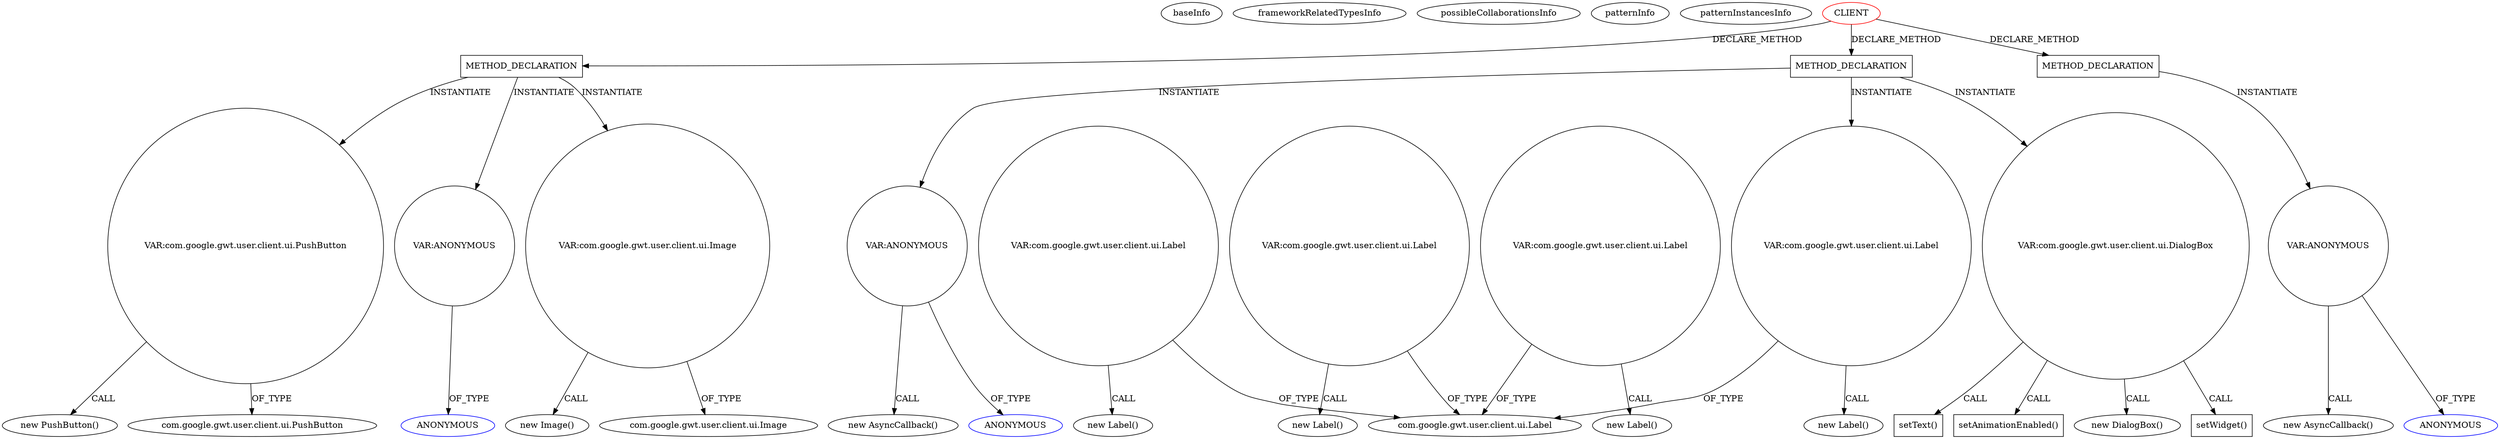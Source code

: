 digraph {
baseInfo[graphId=1338,category="pattern",isAnonymous=false,possibleRelation=false]
frameworkRelatedTypesInfo[]
possibleCollaborationsInfo[]
patternInfo[frequency=2.0,patternRootClient=0]
patternInstancesInfo[0="bobvash-Resolution-Tracker~/bobvash-Resolution-Tracker/Resolution-Tracker-master/ResolutionTracker/src/com/bobvash/resolutiontracker/client/ResolutionDayWidget.java~ResolutionDayWidget~867",1="woox-serverapp~/woox-serverapp/serverapp-master/src/wooxes/net/client/Serverapp.java~Serverapp~4647"]
200[label="new PushButton()",vertexType="CONSTRUCTOR_CALL",isFrameworkType=false]
201[label="VAR:com.google.gwt.user.client.ui.PushButton",vertexType="VARIABLE_EXPRESION",isFrameworkType=false,shape=circle]
188[label="METHOD_DECLARATION",vertexType="CLIENT_METHOD_DECLARATION",isFrameworkType=false,shape=box]
0[label="CLIENT",vertexType="ROOT_CLIENT_CLASS_DECLARATION",isFrameworkType=false,color=red]
204[label="VAR:ANONYMOUS",vertexType="VARIABLE_EXPRESION",isFrameworkType=false,shape=circle]
205[label="ANONYMOUS",vertexType="REFERENCE_ANONYMOUS_DECLARATION",isFrameworkType=false,color=blue]
174[label="com.google.gwt.user.client.ui.PushButton",vertexType="FRAMEWORK_CLASS_TYPE",isFrameworkType=false]
68[label="METHOD_DECLARATION",vertexType="CLIENT_METHOD_DECLARATION",isFrameworkType=false,shape=box]
87[label="VAR:com.google.gwt.user.client.ui.Label",vertexType="VARIABLE_EXPRESION",isFrameworkType=false,shape=circle]
8[label="com.google.gwt.user.client.ui.Label",vertexType="FRAMEWORK_CLASS_TYPE",isFrameworkType=false]
23[label="VAR:com.google.gwt.user.client.ui.Label",vertexType="VARIABLE_EXPRESION",isFrameworkType=false,shape=circle]
7[label="VAR:com.google.gwt.user.client.ui.Label",vertexType="VARIABLE_EXPRESION",isFrameworkType=false,shape=circle]
184[label="VAR:com.google.gwt.user.client.ui.Label",vertexType="VARIABLE_EXPRESION",isFrameworkType=false,shape=circle]
84[label="VAR:com.google.gwt.user.client.ui.DialogBox",vertexType="VARIABLE_EXPRESION",isFrameworkType=false,shape=circle]
92[label="setWidget()",vertexType="INSIDE_CALL",isFrameworkType=false,shape=box]
80[label="VAR:ANONYMOUS",vertexType="VARIABLE_EXPRESION",isFrameworkType=false,shape=circle]
81[label="ANONYMOUS",vertexType="REFERENCE_ANONYMOUS_DECLARATION",isFrameworkType=false,color=blue]
6[label="new Label()",vertexType="CONSTRUCTOR_CALL",isFrameworkType=false]
86[label="new Label()",vertexType="CONSTRUCTOR_CALL",isFrameworkType=false]
183[label="new Label()",vertexType="CONSTRUCTOR_CALL",isFrameworkType=false]
22[label="new Label()",vertexType="CONSTRUCTOR_CALL",isFrameworkType=false]
90[label="setText()",vertexType="INSIDE_CALL",isFrameworkType=false,shape=box]
94[label="setAnimationEnabled()",vertexType="INSIDE_CALL",isFrameworkType=false,shape=box]
79[label="new AsyncCallback()",vertexType="CONSTRUCTOR_CALL",isFrameworkType=false]
99[label="METHOD_DECLARATION",vertexType="CLIENT_METHOD_DECLARATION",isFrameworkType=false,shape=box]
101[label="VAR:ANONYMOUS",vertexType="VARIABLE_EXPRESION",isFrameworkType=false,shape=circle]
102[label="ANONYMOUS",vertexType="REFERENCE_ANONYMOUS_DECLARATION",isFrameworkType=false,color=blue]
100[label="new AsyncCallback()",vertexType="CONSTRUCTOR_CALL",isFrameworkType=false]
83[label="new DialogBox()",vertexType="CONSTRUCTOR_CALL",isFrameworkType=false]
196[label="VAR:com.google.gwt.user.client.ui.Image",vertexType="VARIABLE_EXPRESION",isFrameworkType=false,shape=circle]
195[label="new Image()",vertexType="CONSTRUCTOR_CALL",isFrameworkType=false]
169[label="com.google.gwt.user.client.ui.Image",vertexType="FRAMEWORK_CLASS_TYPE",isFrameworkType=false]
7->8[label="OF_TYPE"]
0->68[label="DECLARE_METHOD"]
184->8[label="OF_TYPE"]
99->101[label="INSTANTIATE"]
23->22[label="CALL"]
68->87[label="INSTANTIATE"]
23->8[label="OF_TYPE"]
101->102[label="OF_TYPE"]
204->205[label="OF_TYPE"]
84->92[label="CALL"]
184->183[label="CALL"]
80->79[label="CALL"]
84->83[label="CALL"]
101->100[label="CALL"]
188->196[label="INSTANTIATE"]
84->90[label="CALL"]
201->200[label="CALL"]
188->204[label="INSTANTIATE"]
80->81[label="OF_TYPE"]
84->94[label="CALL"]
68->80[label="INSTANTIATE"]
87->8[label="OF_TYPE"]
87->86[label="CALL"]
196->195[label="CALL"]
0->99[label="DECLARE_METHOD"]
196->169[label="OF_TYPE"]
0->188[label="DECLARE_METHOD"]
188->201[label="INSTANTIATE"]
201->174[label="OF_TYPE"]
68->84[label="INSTANTIATE"]
7->6[label="CALL"]
}
